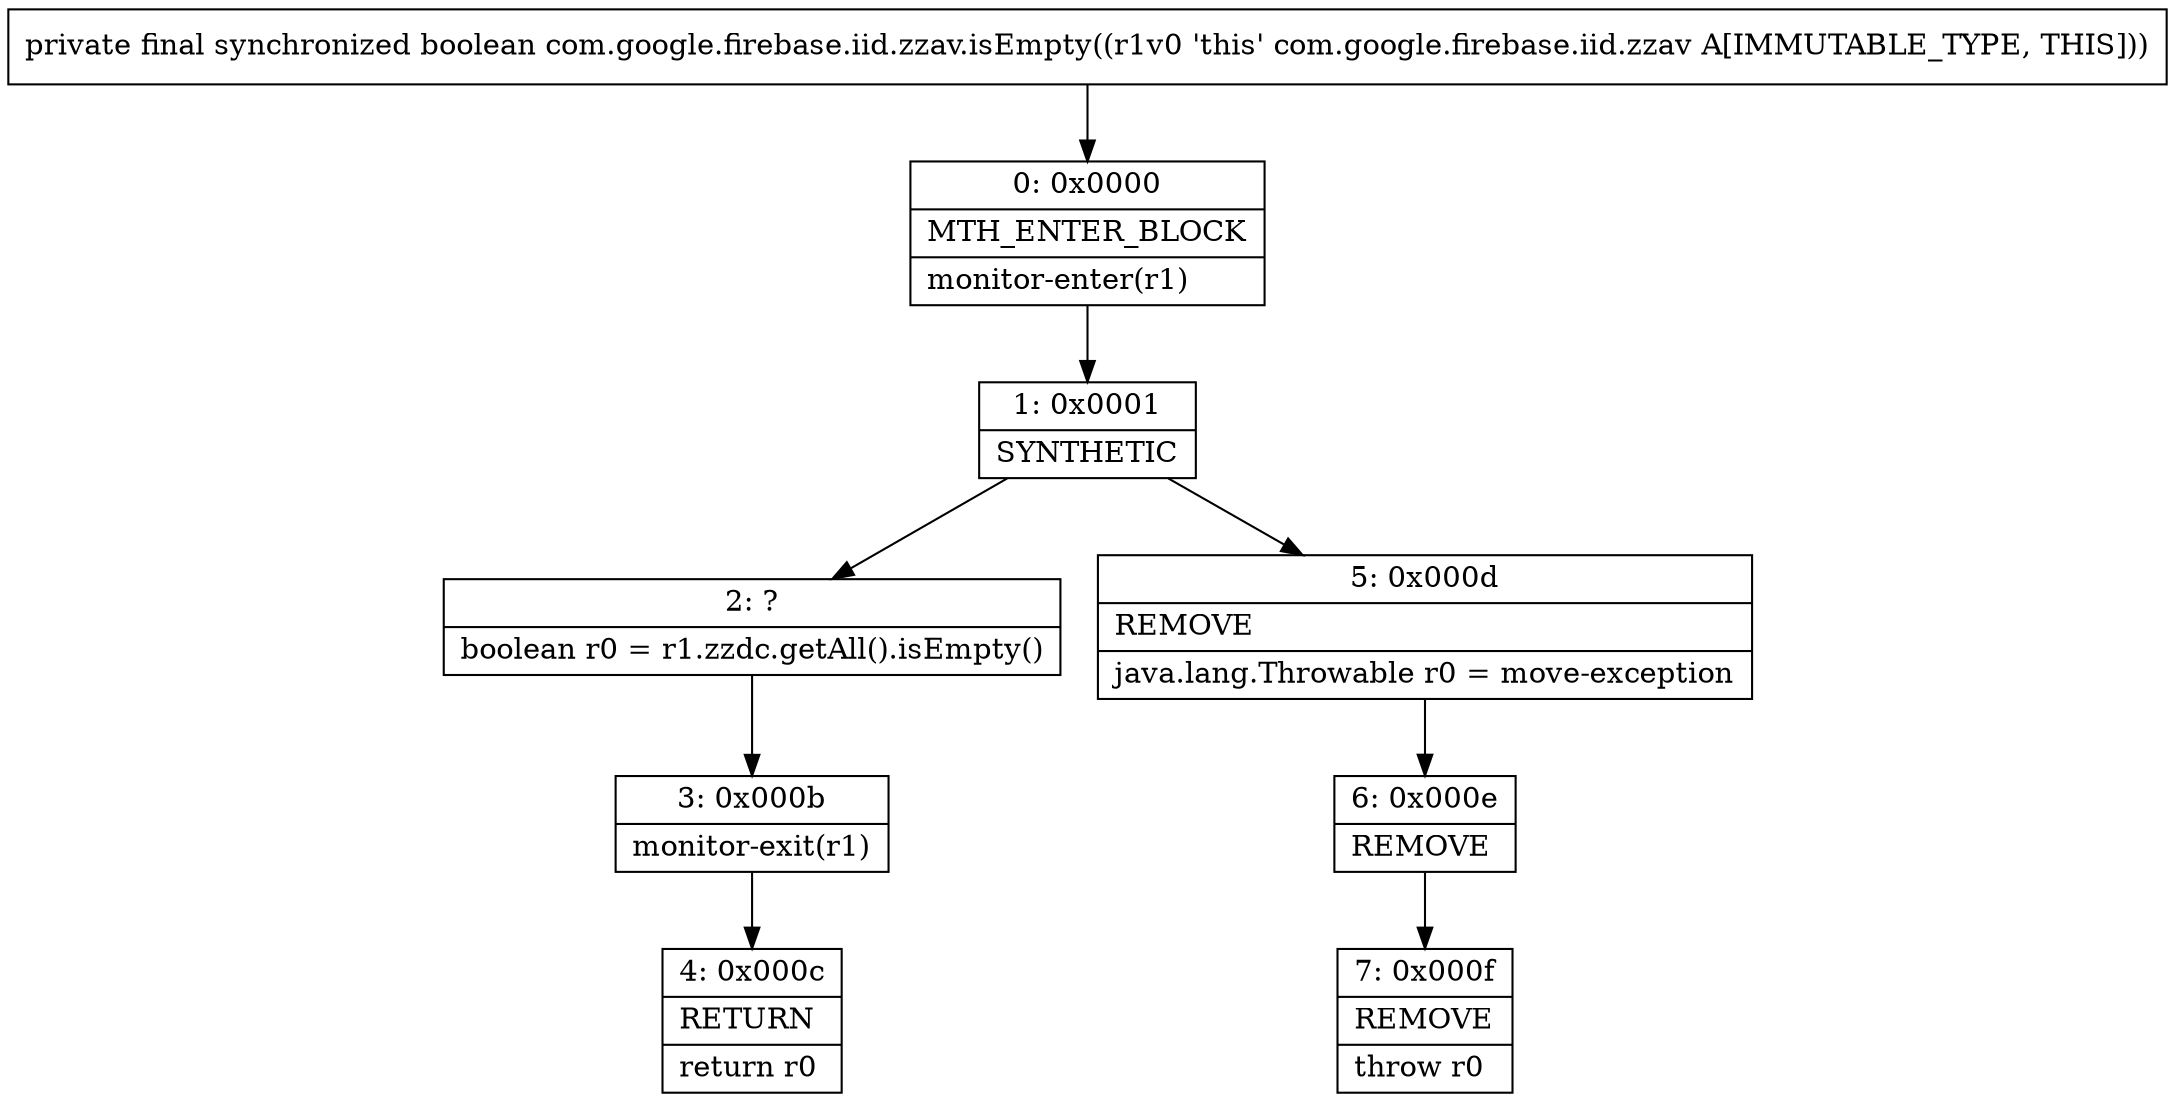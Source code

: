 digraph "CFG forcom.google.firebase.iid.zzav.isEmpty()Z" {
Node_0 [shape=record,label="{0\:\ 0x0000|MTH_ENTER_BLOCK\l|monitor\-enter(r1)\l}"];
Node_1 [shape=record,label="{1\:\ 0x0001|SYNTHETIC\l}"];
Node_2 [shape=record,label="{2\:\ ?|boolean r0 = r1.zzdc.getAll().isEmpty()\l}"];
Node_3 [shape=record,label="{3\:\ 0x000b|monitor\-exit(r1)\l}"];
Node_4 [shape=record,label="{4\:\ 0x000c|RETURN\l|return r0\l}"];
Node_5 [shape=record,label="{5\:\ 0x000d|REMOVE\l|java.lang.Throwable r0 = move\-exception\l}"];
Node_6 [shape=record,label="{6\:\ 0x000e|REMOVE\l}"];
Node_7 [shape=record,label="{7\:\ 0x000f|REMOVE\l|throw r0\l}"];
MethodNode[shape=record,label="{private final synchronized boolean com.google.firebase.iid.zzav.isEmpty((r1v0 'this' com.google.firebase.iid.zzav A[IMMUTABLE_TYPE, THIS])) }"];
MethodNode -> Node_0;
Node_0 -> Node_1;
Node_1 -> Node_2;
Node_1 -> Node_5;
Node_2 -> Node_3;
Node_3 -> Node_4;
Node_5 -> Node_6;
Node_6 -> Node_7;
}

